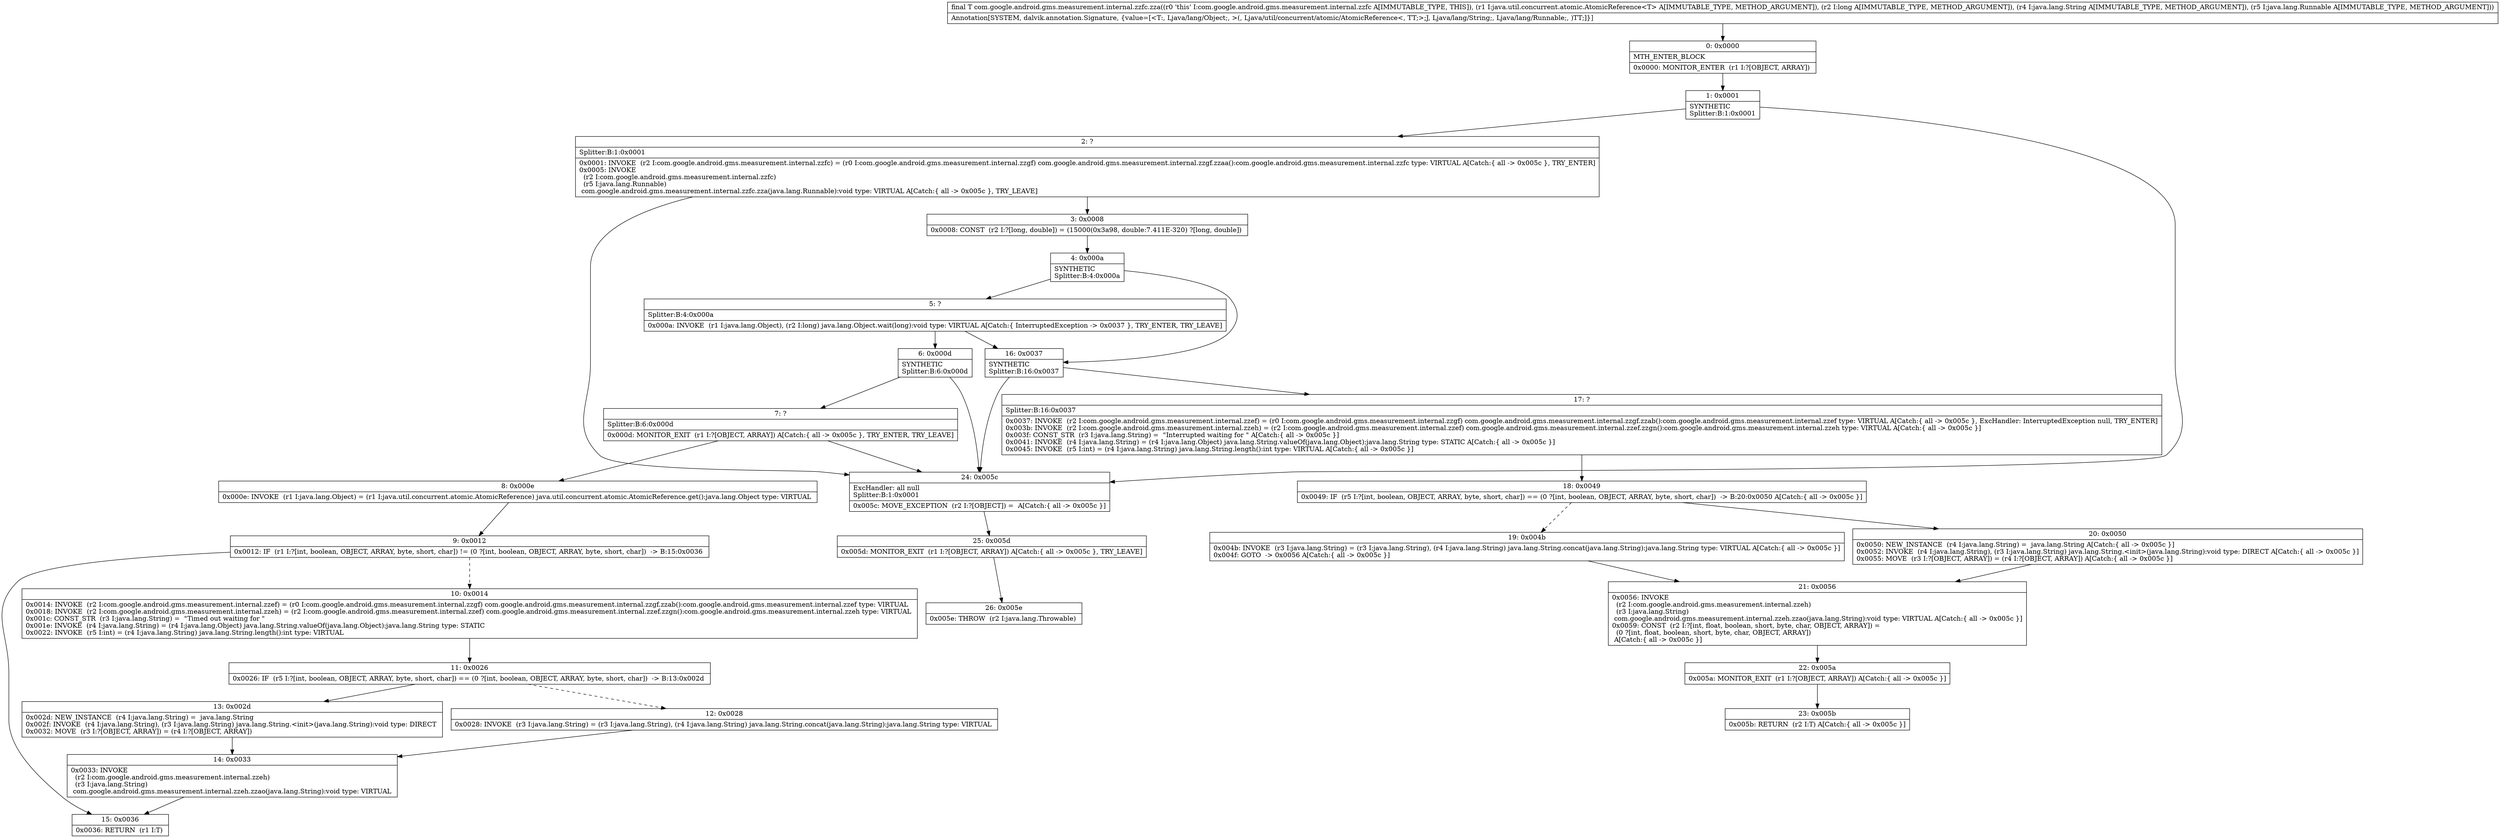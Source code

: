 digraph "CFG forcom.google.android.gms.measurement.internal.zzfc.zza(Ljava\/util\/concurrent\/atomic\/AtomicReference;JLjava\/lang\/String;Ljava\/lang\/Runnable;)Ljava\/lang\/Object;" {
Node_0 [shape=record,label="{0\:\ 0x0000|MTH_ENTER_BLOCK\l|0x0000: MONITOR_ENTER  (r1 I:?[OBJECT, ARRAY]) \l}"];
Node_1 [shape=record,label="{1\:\ 0x0001|SYNTHETIC\lSplitter:B:1:0x0001\l}"];
Node_2 [shape=record,label="{2\:\ ?|Splitter:B:1:0x0001\l|0x0001: INVOKE  (r2 I:com.google.android.gms.measurement.internal.zzfc) = (r0 I:com.google.android.gms.measurement.internal.zzgf) com.google.android.gms.measurement.internal.zzgf.zzaa():com.google.android.gms.measurement.internal.zzfc type: VIRTUAL A[Catch:\{ all \-\> 0x005c \}, TRY_ENTER]\l0x0005: INVOKE  \l  (r2 I:com.google.android.gms.measurement.internal.zzfc)\l  (r5 I:java.lang.Runnable)\l com.google.android.gms.measurement.internal.zzfc.zza(java.lang.Runnable):void type: VIRTUAL A[Catch:\{ all \-\> 0x005c \}, TRY_LEAVE]\l}"];
Node_3 [shape=record,label="{3\:\ 0x0008|0x0008: CONST  (r2 I:?[long, double]) = (15000(0x3a98, double:7.411E\-320) ?[long, double]) \l}"];
Node_4 [shape=record,label="{4\:\ 0x000a|SYNTHETIC\lSplitter:B:4:0x000a\l}"];
Node_5 [shape=record,label="{5\:\ ?|Splitter:B:4:0x000a\l|0x000a: INVOKE  (r1 I:java.lang.Object), (r2 I:long) java.lang.Object.wait(long):void type: VIRTUAL A[Catch:\{ InterruptedException \-\> 0x0037 \}, TRY_ENTER, TRY_LEAVE]\l}"];
Node_6 [shape=record,label="{6\:\ 0x000d|SYNTHETIC\lSplitter:B:6:0x000d\l}"];
Node_7 [shape=record,label="{7\:\ ?|Splitter:B:6:0x000d\l|0x000d: MONITOR_EXIT  (r1 I:?[OBJECT, ARRAY]) A[Catch:\{ all \-\> 0x005c \}, TRY_ENTER, TRY_LEAVE]\l}"];
Node_8 [shape=record,label="{8\:\ 0x000e|0x000e: INVOKE  (r1 I:java.lang.Object) = (r1 I:java.util.concurrent.atomic.AtomicReference) java.util.concurrent.atomic.AtomicReference.get():java.lang.Object type: VIRTUAL \l}"];
Node_9 [shape=record,label="{9\:\ 0x0012|0x0012: IF  (r1 I:?[int, boolean, OBJECT, ARRAY, byte, short, char]) != (0 ?[int, boolean, OBJECT, ARRAY, byte, short, char])  \-\> B:15:0x0036 \l}"];
Node_10 [shape=record,label="{10\:\ 0x0014|0x0014: INVOKE  (r2 I:com.google.android.gms.measurement.internal.zzef) = (r0 I:com.google.android.gms.measurement.internal.zzgf) com.google.android.gms.measurement.internal.zzgf.zzab():com.google.android.gms.measurement.internal.zzef type: VIRTUAL \l0x0018: INVOKE  (r2 I:com.google.android.gms.measurement.internal.zzeh) = (r2 I:com.google.android.gms.measurement.internal.zzef) com.google.android.gms.measurement.internal.zzef.zzgn():com.google.android.gms.measurement.internal.zzeh type: VIRTUAL \l0x001c: CONST_STR  (r3 I:java.lang.String) =  \"Timed out waiting for \" \l0x001e: INVOKE  (r4 I:java.lang.String) = (r4 I:java.lang.Object) java.lang.String.valueOf(java.lang.Object):java.lang.String type: STATIC \l0x0022: INVOKE  (r5 I:int) = (r4 I:java.lang.String) java.lang.String.length():int type: VIRTUAL \l}"];
Node_11 [shape=record,label="{11\:\ 0x0026|0x0026: IF  (r5 I:?[int, boolean, OBJECT, ARRAY, byte, short, char]) == (0 ?[int, boolean, OBJECT, ARRAY, byte, short, char])  \-\> B:13:0x002d \l}"];
Node_12 [shape=record,label="{12\:\ 0x0028|0x0028: INVOKE  (r3 I:java.lang.String) = (r3 I:java.lang.String), (r4 I:java.lang.String) java.lang.String.concat(java.lang.String):java.lang.String type: VIRTUAL \l}"];
Node_13 [shape=record,label="{13\:\ 0x002d|0x002d: NEW_INSTANCE  (r4 I:java.lang.String) =  java.lang.String \l0x002f: INVOKE  (r4 I:java.lang.String), (r3 I:java.lang.String) java.lang.String.\<init\>(java.lang.String):void type: DIRECT \l0x0032: MOVE  (r3 I:?[OBJECT, ARRAY]) = (r4 I:?[OBJECT, ARRAY]) \l}"];
Node_14 [shape=record,label="{14\:\ 0x0033|0x0033: INVOKE  \l  (r2 I:com.google.android.gms.measurement.internal.zzeh)\l  (r3 I:java.lang.String)\l com.google.android.gms.measurement.internal.zzeh.zzao(java.lang.String):void type: VIRTUAL \l}"];
Node_15 [shape=record,label="{15\:\ 0x0036|0x0036: RETURN  (r1 I:T) \l}"];
Node_16 [shape=record,label="{16\:\ 0x0037|SYNTHETIC\lSplitter:B:16:0x0037\l}"];
Node_17 [shape=record,label="{17\:\ ?|Splitter:B:16:0x0037\l|0x0037: INVOKE  (r2 I:com.google.android.gms.measurement.internal.zzef) = (r0 I:com.google.android.gms.measurement.internal.zzgf) com.google.android.gms.measurement.internal.zzgf.zzab():com.google.android.gms.measurement.internal.zzef type: VIRTUAL A[Catch:\{ all \-\> 0x005c \}, ExcHandler: InterruptedException null, TRY_ENTER]\l0x003b: INVOKE  (r2 I:com.google.android.gms.measurement.internal.zzeh) = (r2 I:com.google.android.gms.measurement.internal.zzef) com.google.android.gms.measurement.internal.zzef.zzgn():com.google.android.gms.measurement.internal.zzeh type: VIRTUAL A[Catch:\{ all \-\> 0x005c \}]\l0x003f: CONST_STR  (r3 I:java.lang.String) =  \"Interrupted waiting for \" A[Catch:\{ all \-\> 0x005c \}]\l0x0041: INVOKE  (r4 I:java.lang.String) = (r4 I:java.lang.Object) java.lang.String.valueOf(java.lang.Object):java.lang.String type: STATIC A[Catch:\{ all \-\> 0x005c \}]\l0x0045: INVOKE  (r5 I:int) = (r4 I:java.lang.String) java.lang.String.length():int type: VIRTUAL A[Catch:\{ all \-\> 0x005c \}]\l}"];
Node_18 [shape=record,label="{18\:\ 0x0049|0x0049: IF  (r5 I:?[int, boolean, OBJECT, ARRAY, byte, short, char]) == (0 ?[int, boolean, OBJECT, ARRAY, byte, short, char])  \-\> B:20:0x0050 A[Catch:\{ all \-\> 0x005c \}]\l}"];
Node_19 [shape=record,label="{19\:\ 0x004b|0x004b: INVOKE  (r3 I:java.lang.String) = (r3 I:java.lang.String), (r4 I:java.lang.String) java.lang.String.concat(java.lang.String):java.lang.String type: VIRTUAL A[Catch:\{ all \-\> 0x005c \}]\l0x004f: GOTO  \-\> 0x0056 A[Catch:\{ all \-\> 0x005c \}]\l}"];
Node_20 [shape=record,label="{20\:\ 0x0050|0x0050: NEW_INSTANCE  (r4 I:java.lang.String) =  java.lang.String A[Catch:\{ all \-\> 0x005c \}]\l0x0052: INVOKE  (r4 I:java.lang.String), (r3 I:java.lang.String) java.lang.String.\<init\>(java.lang.String):void type: DIRECT A[Catch:\{ all \-\> 0x005c \}]\l0x0055: MOVE  (r3 I:?[OBJECT, ARRAY]) = (r4 I:?[OBJECT, ARRAY]) A[Catch:\{ all \-\> 0x005c \}]\l}"];
Node_21 [shape=record,label="{21\:\ 0x0056|0x0056: INVOKE  \l  (r2 I:com.google.android.gms.measurement.internal.zzeh)\l  (r3 I:java.lang.String)\l com.google.android.gms.measurement.internal.zzeh.zzao(java.lang.String):void type: VIRTUAL A[Catch:\{ all \-\> 0x005c \}]\l0x0059: CONST  (r2 I:?[int, float, boolean, short, byte, char, OBJECT, ARRAY]) = \l  (0 ?[int, float, boolean, short, byte, char, OBJECT, ARRAY])\l A[Catch:\{ all \-\> 0x005c \}]\l}"];
Node_22 [shape=record,label="{22\:\ 0x005a|0x005a: MONITOR_EXIT  (r1 I:?[OBJECT, ARRAY]) A[Catch:\{ all \-\> 0x005c \}]\l}"];
Node_23 [shape=record,label="{23\:\ 0x005b|0x005b: RETURN  (r2 I:T) A[Catch:\{ all \-\> 0x005c \}]\l}"];
Node_24 [shape=record,label="{24\:\ 0x005c|ExcHandler: all null\lSplitter:B:1:0x0001\l|0x005c: MOVE_EXCEPTION  (r2 I:?[OBJECT]) =  A[Catch:\{ all \-\> 0x005c \}]\l}"];
Node_25 [shape=record,label="{25\:\ 0x005d|0x005d: MONITOR_EXIT  (r1 I:?[OBJECT, ARRAY]) A[Catch:\{ all \-\> 0x005c \}, TRY_LEAVE]\l}"];
Node_26 [shape=record,label="{26\:\ 0x005e|0x005e: THROW  (r2 I:java.lang.Throwable) \l}"];
MethodNode[shape=record,label="{final T com.google.android.gms.measurement.internal.zzfc.zza((r0 'this' I:com.google.android.gms.measurement.internal.zzfc A[IMMUTABLE_TYPE, THIS]), (r1 I:java.util.concurrent.atomic.AtomicReference\<T\> A[IMMUTABLE_TYPE, METHOD_ARGUMENT]), (r2 I:long A[IMMUTABLE_TYPE, METHOD_ARGUMENT]), (r4 I:java.lang.String A[IMMUTABLE_TYPE, METHOD_ARGUMENT]), (r5 I:java.lang.Runnable A[IMMUTABLE_TYPE, METHOD_ARGUMENT]))  | Annotation[SYSTEM, dalvik.annotation.Signature, \{value=[\<T:, Ljava\/lang\/Object;, \>(, Ljava\/util\/concurrent\/atomic\/AtomicReference\<, TT;\>;J, Ljava\/lang\/String;, Ljava\/lang\/Runnable;, )TT;]\}]\l}"];
MethodNode -> Node_0;
Node_0 -> Node_1;
Node_1 -> Node_2;
Node_1 -> Node_24;
Node_2 -> Node_3;
Node_2 -> Node_24;
Node_3 -> Node_4;
Node_4 -> Node_5;
Node_4 -> Node_16;
Node_5 -> Node_6;
Node_5 -> Node_16;
Node_6 -> Node_7;
Node_6 -> Node_24;
Node_7 -> Node_8;
Node_7 -> Node_24;
Node_8 -> Node_9;
Node_9 -> Node_10[style=dashed];
Node_9 -> Node_15;
Node_10 -> Node_11;
Node_11 -> Node_12[style=dashed];
Node_11 -> Node_13;
Node_12 -> Node_14;
Node_13 -> Node_14;
Node_14 -> Node_15;
Node_16 -> Node_17;
Node_16 -> Node_24;
Node_17 -> Node_18;
Node_18 -> Node_19[style=dashed];
Node_18 -> Node_20;
Node_19 -> Node_21;
Node_20 -> Node_21;
Node_21 -> Node_22;
Node_22 -> Node_23;
Node_24 -> Node_25;
Node_25 -> Node_26;
}

